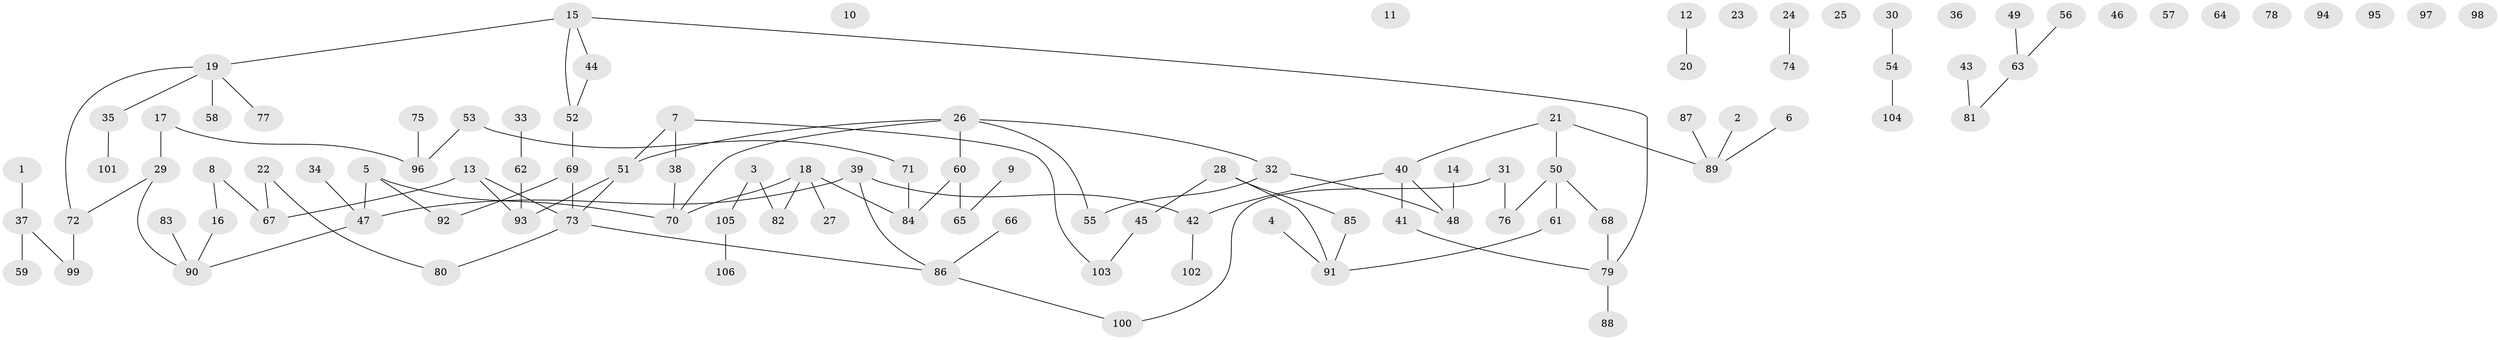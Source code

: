 // coarse degree distribution, {4: 0.13333333333333333, 1: 0.23333333333333334, 2: 0.3333333333333333, 3: 0.2833333333333333, 5: 0.016666666666666666}
// Generated by graph-tools (version 1.1) at 2025/35/03/04/25 23:35:48]
// undirected, 106 vertices, 105 edges
graph export_dot {
  node [color=gray90,style=filled];
  1;
  2;
  3;
  4;
  5;
  6;
  7;
  8;
  9;
  10;
  11;
  12;
  13;
  14;
  15;
  16;
  17;
  18;
  19;
  20;
  21;
  22;
  23;
  24;
  25;
  26;
  27;
  28;
  29;
  30;
  31;
  32;
  33;
  34;
  35;
  36;
  37;
  38;
  39;
  40;
  41;
  42;
  43;
  44;
  45;
  46;
  47;
  48;
  49;
  50;
  51;
  52;
  53;
  54;
  55;
  56;
  57;
  58;
  59;
  60;
  61;
  62;
  63;
  64;
  65;
  66;
  67;
  68;
  69;
  70;
  71;
  72;
  73;
  74;
  75;
  76;
  77;
  78;
  79;
  80;
  81;
  82;
  83;
  84;
  85;
  86;
  87;
  88;
  89;
  90;
  91;
  92;
  93;
  94;
  95;
  96;
  97;
  98;
  99;
  100;
  101;
  102;
  103;
  104;
  105;
  106;
  1 -- 37;
  2 -- 89;
  3 -- 82;
  3 -- 105;
  4 -- 91;
  5 -- 47;
  5 -- 70;
  5 -- 92;
  6 -- 89;
  7 -- 38;
  7 -- 51;
  7 -- 103;
  8 -- 16;
  8 -- 67;
  9 -- 65;
  12 -- 20;
  13 -- 67;
  13 -- 73;
  13 -- 93;
  14 -- 48;
  15 -- 19;
  15 -- 44;
  15 -- 52;
  15 -- 79;
  16 -- 90;
  17 -- 29;
  17 -- 96;
  18 -- 27;
  18 -- 70;
  18 -- 82;
  18 -- 84;
  19 -- 35;
  19 -- 58;
  19 -- 72;
  19 -- 77;
  21 -- 40;
  21 -- 50;
  21 -- 89;
  22 -- 67;
  22 -- 80;
  24 -- 74;
  26 -- 32;
  26 -- 51;
  26 -- 55;
  26 -- 60;
  26 -- 70;
  28 -- 45;
  28 -- 85;
  28 -- 91;
  29 -- 72;
  29 -- 90;
  30 -- 54;
  31 -- 76;
  31 -- 100;
  32 -- 48;
  32 -- 55;
  33 -- 62;
  34 -- 47;
  35 -- 101;
  37 -- 59;
  37 -- 99;
  38 -- 70;
  39 -- 42;
  39 -- 47;
  39 -- 86;
  40 -- 41;
  40 -- 42;
  40 -- 48;
  41 -- 79;
  42 -- 102;
  43 -- 81;
  44 -- 52;
  45 -- 103;
  47 -- 90;
  49 -- 63;
  50 -- 61;
  50 -- 68;
  50 -- 76;
  51 -- 73;
  51 -- 93;
  52 -- 69;
  53 -- 71;
  53 -- 96;
  54 -- 104;
  56 -- 63;
  60 -- 65;
  60 -- 84;
  61 -- 91;
  62 -- 93;
  63 -- 81;
  66 -- 86;
  68 -- 79;
  69 -- 73;
  69 -- 92;
  71 -- 84;
  72 -- 99;
  73 -- 80;
  73 -- 86;
  75 -- 96;
  79 -- 88;
  83 -- 90;
  85 -- 91;
  86 -- 100;
  87 -- 89;
  105 -- 106;
}
